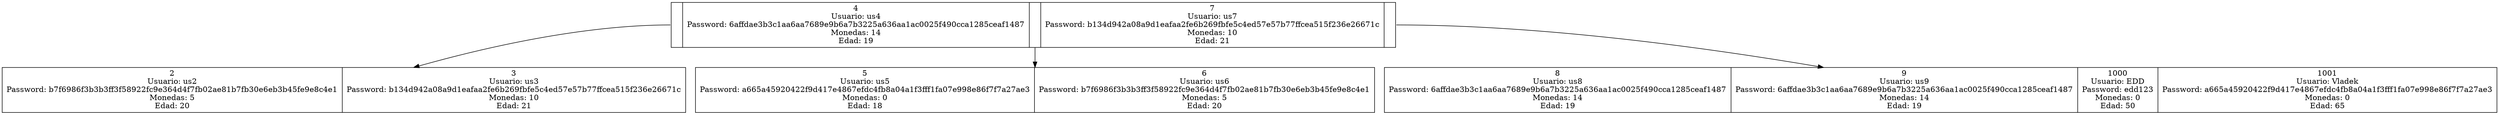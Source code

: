digraph G {
node[shape=record]
		//Agregar Nodos Rama
R0x7f134c00d790[label="<C1>|4\nUsuario: us4\nPassword: 6affdae3b3c1aa6aa7689e9b6a7b3225a636aa1ac0025f490cca1285ceaf1487\nMonedas: 14\nEdad: 19|<C2>|7\nUsuario: us7\nPassword: b134d942a08a9d1eafaa2fe6b269fbfe5c4ed57e57b77ffcea515f236e26671c\nMonedas: 10\nEdad: 21|<C3>"];
R0x7f134c00d5f0[label="2\nUsuario: us2\nPassword: b7f6986f3b3b3ff3f58922fc9e364d4f7fb02ae81b7fb30e6eb3b45fe9e8c4e1\nMonedas: 5\nEdad: 20|3\nUsuario: us3\nPassword: b134d942a08a9d1eafaa2fe6b269fbfe5c4ed57e57b77ffcea515f236e26671c\nMonedas: 10\nEdad: 21"];
R0x7f134c00de00[label="5\nUsuario: us5\nPassword: a665a45920422f9d417e4867efdc4fb8a04a1f3fff1fa07e998e86f7f7a27ae3\nMonedas: 0\nEdad: 18|6\nUsuario: us6\nPassword: b7f6986f3b3b3ff3f58922fc9e364d4f7fb02ae81b7fb30e6eb3b45fe9e8c4e1\nMonedas: 5\nEdad: 20"];
R0x7f134c00e160[label="8\nUsuario: us8\nPassword: 6affdae3b3c1aa6aa7689e9b6a7b3225a636aa1ac0025f490cca1285ceaf1487\nMonedas: 14\nEdad: 19|9\nUsuario: us9\nPassword: 6affdae3b3c1aa6aa7689e9b6a7b3225a636aa1ac0025f490cca1285ceaf1487\nMonedas: 14\nEdad: 19|1000\nUsuario: EDD\nPassword: edd123\nMonedas: 0\nEdad: 50|1001\nUsuario: Vladek\nPassword: a665a45920422f9d417e4867efdc4fb8a04a1f3fff1fa07e998e86f7f7a27ae3\nMonedas: 0\nEdad: 65"];
		//Agregar conexiones
R0x7f134c00d790:C1->R0x7f134c00d5f0;
R0x7f134c00d790:C2->R0x7f134c00de00;
R0x7f134c00d790:C3->R0x7f134c00e160;
}